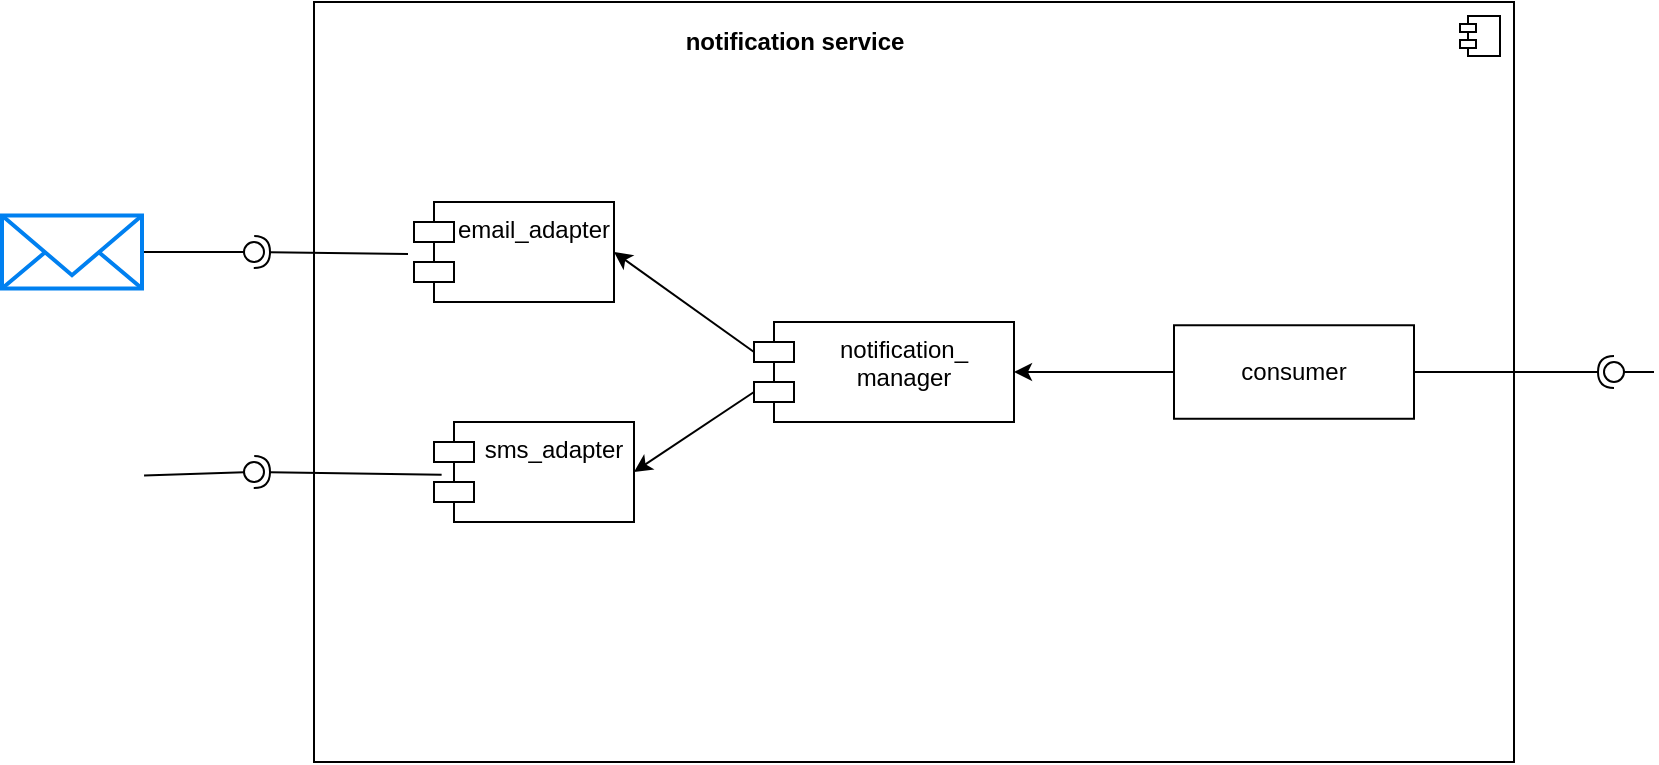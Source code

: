 <mxfile version="14.6.13" type="device"><diagram id="f4afrHRNyr3gFGWK_qqL" name="Page-1"><mxGraphModel dx="1422" dy="705" grid="1" gridSize="10" guides="1" tooltips="1" connect="1" arrows="1" fold="1" page="1" pageScale="1" pageWidth="850" pageHeight="1100" math="0" shadow="0"><root><mxCell id="0"/><mxCell id="1" parent="0"/><mxCell id="cjPF8l4Lgu8TP09pIltg-2" value="" style="html=1;dropTarget=0;" vertex="1" parent="1"><mxGeometry x="180" y="330" width="600" height="380" as="geometry"/></mxCell><mxCell id="cjPF8l4Lgu8TP09pIltg-3" value="" style="shape=module;jettyWidth=8;jettyHeight=4;" vertex="1" parent="cjPF8l4Lgu8TP09pIltg-2"><mxGeometry x="1" width="20" height="20" relative="1" as="geometry"><mxPoint x="-27" y="7" as="offset"/></mxGeometry></mxCell><mxCell id="cjPF8l4Lgu8TP09pIltg-4" value="&lt;b&gt;notification service&lt;/b&gt;" style="text;html=1;align=center;verticalAlign=middle;resizable=0;points=[];autosize=1;strokeColor=none;" vertex="1" parent="1"><mxGeometry x="360" y="340" width="120" height="20" as="geometry"/></mxCell><mxCell id="cjPF8l4Lgu8TP09pIltg-5" value="email_adapter" style="shape=module;align=left;spacingLeft=20;align=center;verticalAlign=top;" vertex="1" parent="1"><mxGeometry x="230" y="430" width="100" height="50" as="geometry"/></mxCell><mxCell id="cjPF8l4Lgu8TP09pIltg-6" value="notification_&#10;manager" style="shape=module;align=left;spacingLeft=20;align=center;verticalAlign=top;" vertex="1" parent="1"><mxGeometry x="400" y="490" width="130" height="50" as="geometry"/></mxCell><mxCell id="cjPF8l4Lgu8TP09pIltg-7" value="sms_adapter" style="shape=module;align=left;spacingLeft=20;align=center;verticalAlign=top;" vertex="1" parent="1"><mxGeometry x="240" y="540" width="100" height="50" as="geometry"/></mxCell><mxCell id="cjPF8l4Lgu8TP09pIltg-10" value="" style="endArrow=classic;html=1;entryX=1;entryY=0.5;entryDx=0;entryDy=0;exitX=0;exitY=0;exitDx=0;exitDy=15;exitPerimeter=0;" edge="1" parent="1" source="cjPF8l4Lgu8TP09pIltg-6" target="cjPF8l4Lgu8TP09pIltg-5"><mxGeometry width="50" height="50" relative="1" as="geometry"><mxPoint x="470" y="520" as="sourcePoint"/><mxPoint x="520" y="470" as="targetPoint"/><Array as="points"/></mxGeometry></mxCell><mxCell id="cjPF8l4Lgu8TP09pIltg-11" value="" style="endArrow=classic;html=1;exitX=0;exitY=0;exitDx=0;exitDy=35;exitPerimeter=0;entryX=1;entryY=0.5;entryDx=0;entryDy=0;" edge="1" parent="1" source="cjPF8l4Lgu8TP09pIltg-6" target="cjPF8l4Lgu8TP09pIltg-7"><mxGeometry width="50" height="50" relative="1" as="geometry"><mxPoint x="470" y="520" as="sourcePoint"/><mxPoint x="520" y="470" as="targetPoint"/></mxGeometry></mxCell><mxCell id="cjPF8l4Lgu8TP09pIltg-13" value="" style="shape=image;html=1;verticalAlign=top;verticalLabelPosition=bottom;labelBackgroundColor=#ffffff;imageAspect=0;aspect=fixed;image=https://cdn2.iconfinder.com/data/icons/free-mobile-icon-kit/64/SMS.png" vertex="1" parent="1"><mxGeometry x="30.0" y="540" width="64" height="64" as="geometry"/></mxCell><mxCell id="cjPF8l4Lgu8TP09pIltg-15" value="" style="html=1;verticalLabelPosition=bottom;align=center;labelBackgroundColor=#ffffff;verticalAlign=top;strokeWidth=2;strokeColor=#0080F0;shadow=0;dashed=0;shape=mxgraph.ios7.icons.mail;" vertex="1" parent="1"><mxGeometry x="24" y="436.75" width="70" height="36.5" as="geometry"/></mxCell><mxCell id="cjPF8l4Lgu8TP09pIltg-27" value="" style="rounded=0;orthogonalLoop=1;jettySize=auto;html=1;endArrow=none;endFill=0;exitX=1.014;exitY=0.5;exitDx=0;exitDy=0;exitPerimeter=0;" edge="1" target="cjPF8l4Lgu8TP09pIltg-29" parent="1" source="cjPF8l4Lgu8TP09pIltg-15"><mxGeometry relative="1" as="geometry"><mxPoint x="130" y="455" as="sourcePoint"/></mxGeometry></mxCell><mxCell id="cjPF8l4Lgu8TP09pIltg-28" value="" style="rounded=0;orthogonalLoop=1;jettySize=auto;html=1;endArrow=halfCircle;endFill=0;entryX=0.5;entryY=0.5;entryDx=0;entryDy=0;endSize=6;strokeWidth=1;exitX=-0.03;exitY=0.52;exitDx=0;exitDy=0;exitPerimeter=0;" edge="1" target="cjPF8l4Lgu8TP09pIltg-29" parent="1" source="cjPF8l4Lgu8TP09pIltg-5"><mxGeometry relative="1" as="geometry"><mxPoint x="170" y="455" as="sourcePoint"/></mxGeometry></mxCell><mxCell id="cjPF8l4Lgu8TP09pIltg-29" value="" style="ellipse;whiteSpace=wrap;html=1;fontFamily=Helvetica;fontSize=12;fontColor=#000000;align=center;strokeColor=#000000;fillColor=#ffffff;points=[];aspect=fixed;resizable=0;" vertex="1" parent="1"><mxGeometry x="145" y="450" width="10" height="10" as="geometry"/></mxCell><mxCell id="cjPF8l4Lgu8TP09pIltg-34" value="" style="rounded=0;orthogonalLoop=1;jettySize=auto;html=1;endArrow=none;endFill=0;exitX=1.016;exitY=0.417;exitDx=0;exitDy=0;exitPerimeter=0;" edge="1" target="cjPF8l4Lgu8TP09pIltg-36" parent="1" source="cjPF8l4Lgu8TP09pIltg-13"><mxGeometry relative="1" as="geometry"><mxPoint x="130" y="565" as="sourcePoint"/></mxGeometry></mxCell><mxCell id="cjPF8l4Lgu8TP09pIltg-35" value="" style="rounded=0;orthogonalLoop=1;jettySize=auto;html=1;endArrow=halfCircle;endFill=0;entryX=0.5;entryY=0.5;entryDx=0;entryDy=0;endSize=6;strokeWidth=1;exitX=0.038;exitY=0.528;exitDx=0;exitDy=0;exitPerimeter=0;" edge="1" target="cjPF8l4Lgu8TP09pIltg-36" parent="1" source="cjPF8l4Lgu8TP09pIltg-7"><mxGeometry relative="1" as="geometry"><mxPoint x="170" y="565" as="sourcePoint"/></mxGeometry></mxCell><mxCell id="cjPF8l4Lgu8TP09pIltg-36" value="" style="ellipse;whiteSpace=wrap;html=1;fontFamily=Helvetica;fontSize=12;fontColor=#000000;align=center;strokeColor=#000000;fillColor=#ffffff;points=[];aspect=fixed;resizable=0;" vertex="1" parent="1"><mxGeometry x="145" y="560" width="10" height="10" as="geometry"/></mxCell><mxCell id="cjPF8l4Lgu8TP09pIltg-38" value="consumer" style="rounded=0;whiteSpace=wrap;html=1;" vertex="1" parent="1"><mxGeometry x="610" y="491.63" width="120" height="46.75" as="geometry"/></mxCell><mxCell id="cjPF8l4Lgu8TP09pIltg-40" value="" style="endArrow=classic;html=1;entryX=1;entryY=0.5;entryDx=0;entryDy=0;exitX=0;exitY=0.5;exitDx=0;exitDy=0;" edge="1" parent="1" source="cjPF8l4Lgu8TP09pIltg-38" target="cjPF8l4Lgu8TP09pIltg-6"><mxGeometry width="50" height="50" relative="1" as="geometry"><mxPoint x="600" y="600" as="sourcePoint"/><mxPoint x="650" y="550" as="targetPoint"/></mxGeometry></mxCell><mxCell id="cjPF8l4Lgu8TP09pIltg-44" value="" style="group;rotation=-180;" vertex="1" connectable="0" parent="1"><mxGeometry x="810" y="510" width="40" height="10" as="geometry"/></mxCell><mxCell id="cjPF8l4Lgu8TP09pIltg-41" value="" style="rounded=0;orthogonalLoop=1;jettySize=auto;html=1;endArrow=none;endFill=0;" edge="1" target="cjPF8l4Lgu8TP09pIltg-43" parent="cjPF8l4Lgu8TP09pIltg-44"><mxGeometry relative="1" as="geometry"><mxPoint x="40" y="5" as="sourcePoint"/></mxGeometry></mxCell><mxCell id="cjPF8l4Lgu8TP09pIltg-43" value="" style="ellipse;whiteSpace=wrap;html=1;fontFamily=Helvetica;fontSize=12;fontColor=#000000;align=center;strokeColor=#000000;fillColor=#ffffff;points=[];aspect=fixed;resizable=0;rotation=-180;" vertex="1" parent="cjPF8l4Lgu8TP09pIltg-44"><mxGeometry x="15" width="10" height="10" as="geometry"/></mxCell><mxCell id="cjPF8l4Lgu8TP09pIltg-42" value="" style="rounded=0;orthogonalLoop=1;jettySize=auto;html=1;endArrow=halfCircle;endFill=0;entryX=0.5;entryY=0.5;entryDx=0;entryDy=0;endSize=6;strokeWidth=1;exitX=1;exitY=0.5;exitDx=0;exitDy=0;" edge="1" target="cjPF8l4Lgu8TP09pIltg-43" parent="1" source="cjPF8l4Lgu8TP09pIltg-38"><mxGeometry relative="1" as="geometry"><mxPoint x="810" y="515" as="sourcePoint"/></mxGeometry></mxCell></root></mxGraphModel></diagram></mxfile>